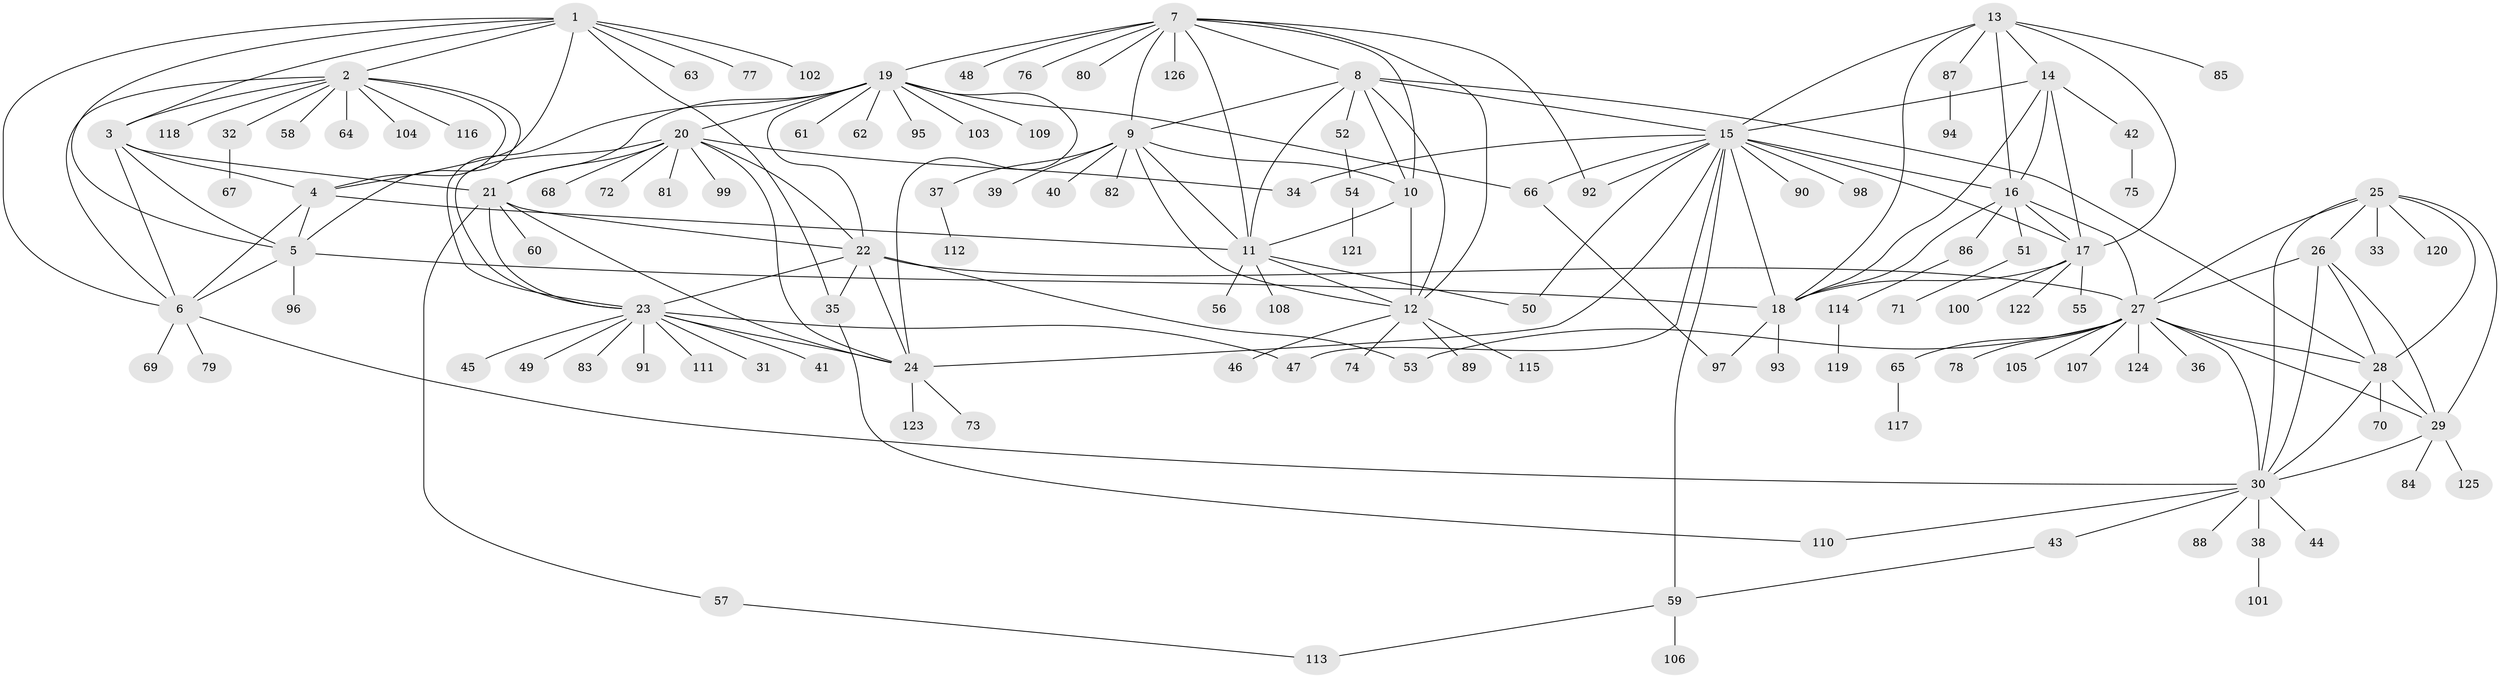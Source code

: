// Generated by graph-tools (version 1.1) at 2025/55/03/09/25 04:55:32]
// undirected, 126 vertices, 192 edges
graph export_dot {
graph [start="1"]
  node [color=gray90,style=filled];
  1;
  2;
  3;
  4;
  5;
  6;
  7;
  8;
  9;
  10;
  11;
  12;
  13;
  14;
  15;
  16;
  17;
  18;
  19;
  20;
  21;
  22;
  23;
  24;
  25;
  26;
  27;
  28;
  29;
  30;
  31;
  32;
  33;
  34;
  35;
  36;
  37;
  38;
  39;
  40;
  41;
  42;
  43;
  44;
  45;
  46;
  47;
  48;
  49;
  50;
  51;
  52;
  53;
  54;
  55;
  56;
  57;
  58;
  59;
  60;
  61;
  62;
  63;
  64;
  65;
  66;
  67;
  68;
  69;
  70;
  71;
  72;
  73;
  74;
  75;
  76;
  77;
  78;
  79;
  80;
  81;
  82;
  83;
  84;
  85;
  86;
  87;
  88;
  89;
  90;
  91;
  92;
  93;
  94;
  95;
  96;
  97;
  98;
  99;
  100;
  101;
  102;
  103;
  104;
  105;
  106;
  107;
  108;
  109;
  110;
  111;
  112;
  113;
  114;
  115;
  116;
  117;
  118;
  119;
  120;
  121;
  122;
  123;
  124;
  125;
  126;
  1 -- 2;
  1 -- 3;
  1 -- 4;
  1 -- 5;
  1 -- 6;
  1 -- 35;
  1 -- 63;
  1 -- 77;
  1 -- 102;
  2 -- 3;
  2 -- 4;
  2 -- 5;
  2 -- 6;
  2 -- 32;
  2 -- 58;
  2 -- 64;
  2 -- 104;
  2 -- 116;
  2 -- 118;
  3 -- 4;
  3 -- 5;
  3 -- 6;
  3 -- 21;
  4 -- 5;
  4 -- 6;
  4 -- 11;
  5 -- 6;
  5 -- 18;
  5 -- 96;
  6 -- 30;
  6 -- 69;
  6 -- 79;
  7 -- 8;
  7 -- 9;
  7 -- 10;
  7 -- 11;
  7 -- 12;
  7 -- 19;
  7 -- 48;
  7 -- 76;
  7 -- 80;
  7 -- 92;
  7 -- 126;
  8 -- 9;
  8 -- 10;
  8 -- 11;
  8 -- 12;
  8 -- 15;
  8 -- 28;
  8 -- 52;
  9 -- 10;
  9 -- 11;
  9 -- 12;
  9 -- 37;
  9 -- 39;
  9 -- 40;
  9 -- 82;
  10 -- 11;
  10 -- 12;
  11 -- 12;
  11 -- 50;
  11 -- 56;
  11 -- 108;
  12 -- 46;
  12 -- 74;
  12 -- 89;
  12 -- 115;
  13 -- 14;
  13 -- 15;
  13 -- 16;
  13 -- 17;
  13 -- 18;
  13 -- 85;
  13 -- 87;
  14 -- 15;
  14 -- 16;
  14 -- 17;
  14 -- 18;
  14 -- 42;
  15 -- 16;
  15 -- 17;
  15 -- 18;
  15 -- 24;
  15 -- 34;
  15 -- 47;
  15 -- 50;
  15 -- 59;
  15 -- 66;
  15 -- 90;
  15 -- 92;
  15 -- 98;
  16 -- 17;
  16 -- 18;
  16 -- 27;
  16 -- 51;
  16 -- 86;
  17 -- 18;
  17 -- 55;
  17 -- 100;
  17 -- 122;
  18 -- 93;
  18 -- 97;
  19 -- 20;
  19 -- 21;
  19 -- 22;
  19 -- 23;
  19 -- 24;
  19 -- 61;
  19 -- 62;
  19 -- 66;
  19 -- 95;
  19 -- 103;
  19 -- 109;
  20 -- 21;
  20 -- 22;
  20 -- 23;
  20 -- 24;
  20 -- 34;
  20 -- 68;
  20 -- 72;
  20 -- 81;
  20 -- 99;
  21 -- 22;
  21 -- 23;
  21 -- 24;
  21 -- 57;
  21 -- 60;
  22 -- 23;
  22 -- 24;
  22 -- 27;
  22 -- 35;
  22 -- 53;
  23 -- 24;
  23 -- 31;
  23 -- 41;
  23 -- 45;
  23 -- 47;
  23 -- 49;
  23 -- 83;
  23 -- 91;
  23 -- 111;
  24 -- 73;
  24 -- 123;
  25 -- 26;
  25 -- 27;
  25 -- 28;
  25 -- 29;
  25 -- 30;
  25 -- 33;
  25 -- 120;
  26 -- 27;
  26 -- 28;
  26 -- 29;
  26 -- 30;
  27 -- 28;
  27 -- 29;
  27 -- 30;
  27 -- 36;
  27 -- 53;
  27 -- 65;
  27 -- 78;
  27 -- 105;
  27 -- 107;
  27 -- 124;
  28 -- 29;
  28 -- 30;
  28 -- 70;
  29 -- 30;
  29 -- 84;
  29 -- 125;
  30 -- 38;
  30 -- 43;
  30 -- 44;
  30 -- 88;
  30 -- 110;
  32 -- 67;
  35 -- 110;
  37 -- 112;
  38 -- 101;
  42 -- 75;
  43 -- 59;
  51 -- 71;
  52 -- 54;
  54 -- 121;
  57 -- 113;
  59 -- 106;
  59 -- 113;
  65 -- 117;
  66 -- 97;
  86 -- 114;
  87 -- 94;
  114 -- 119;
}
